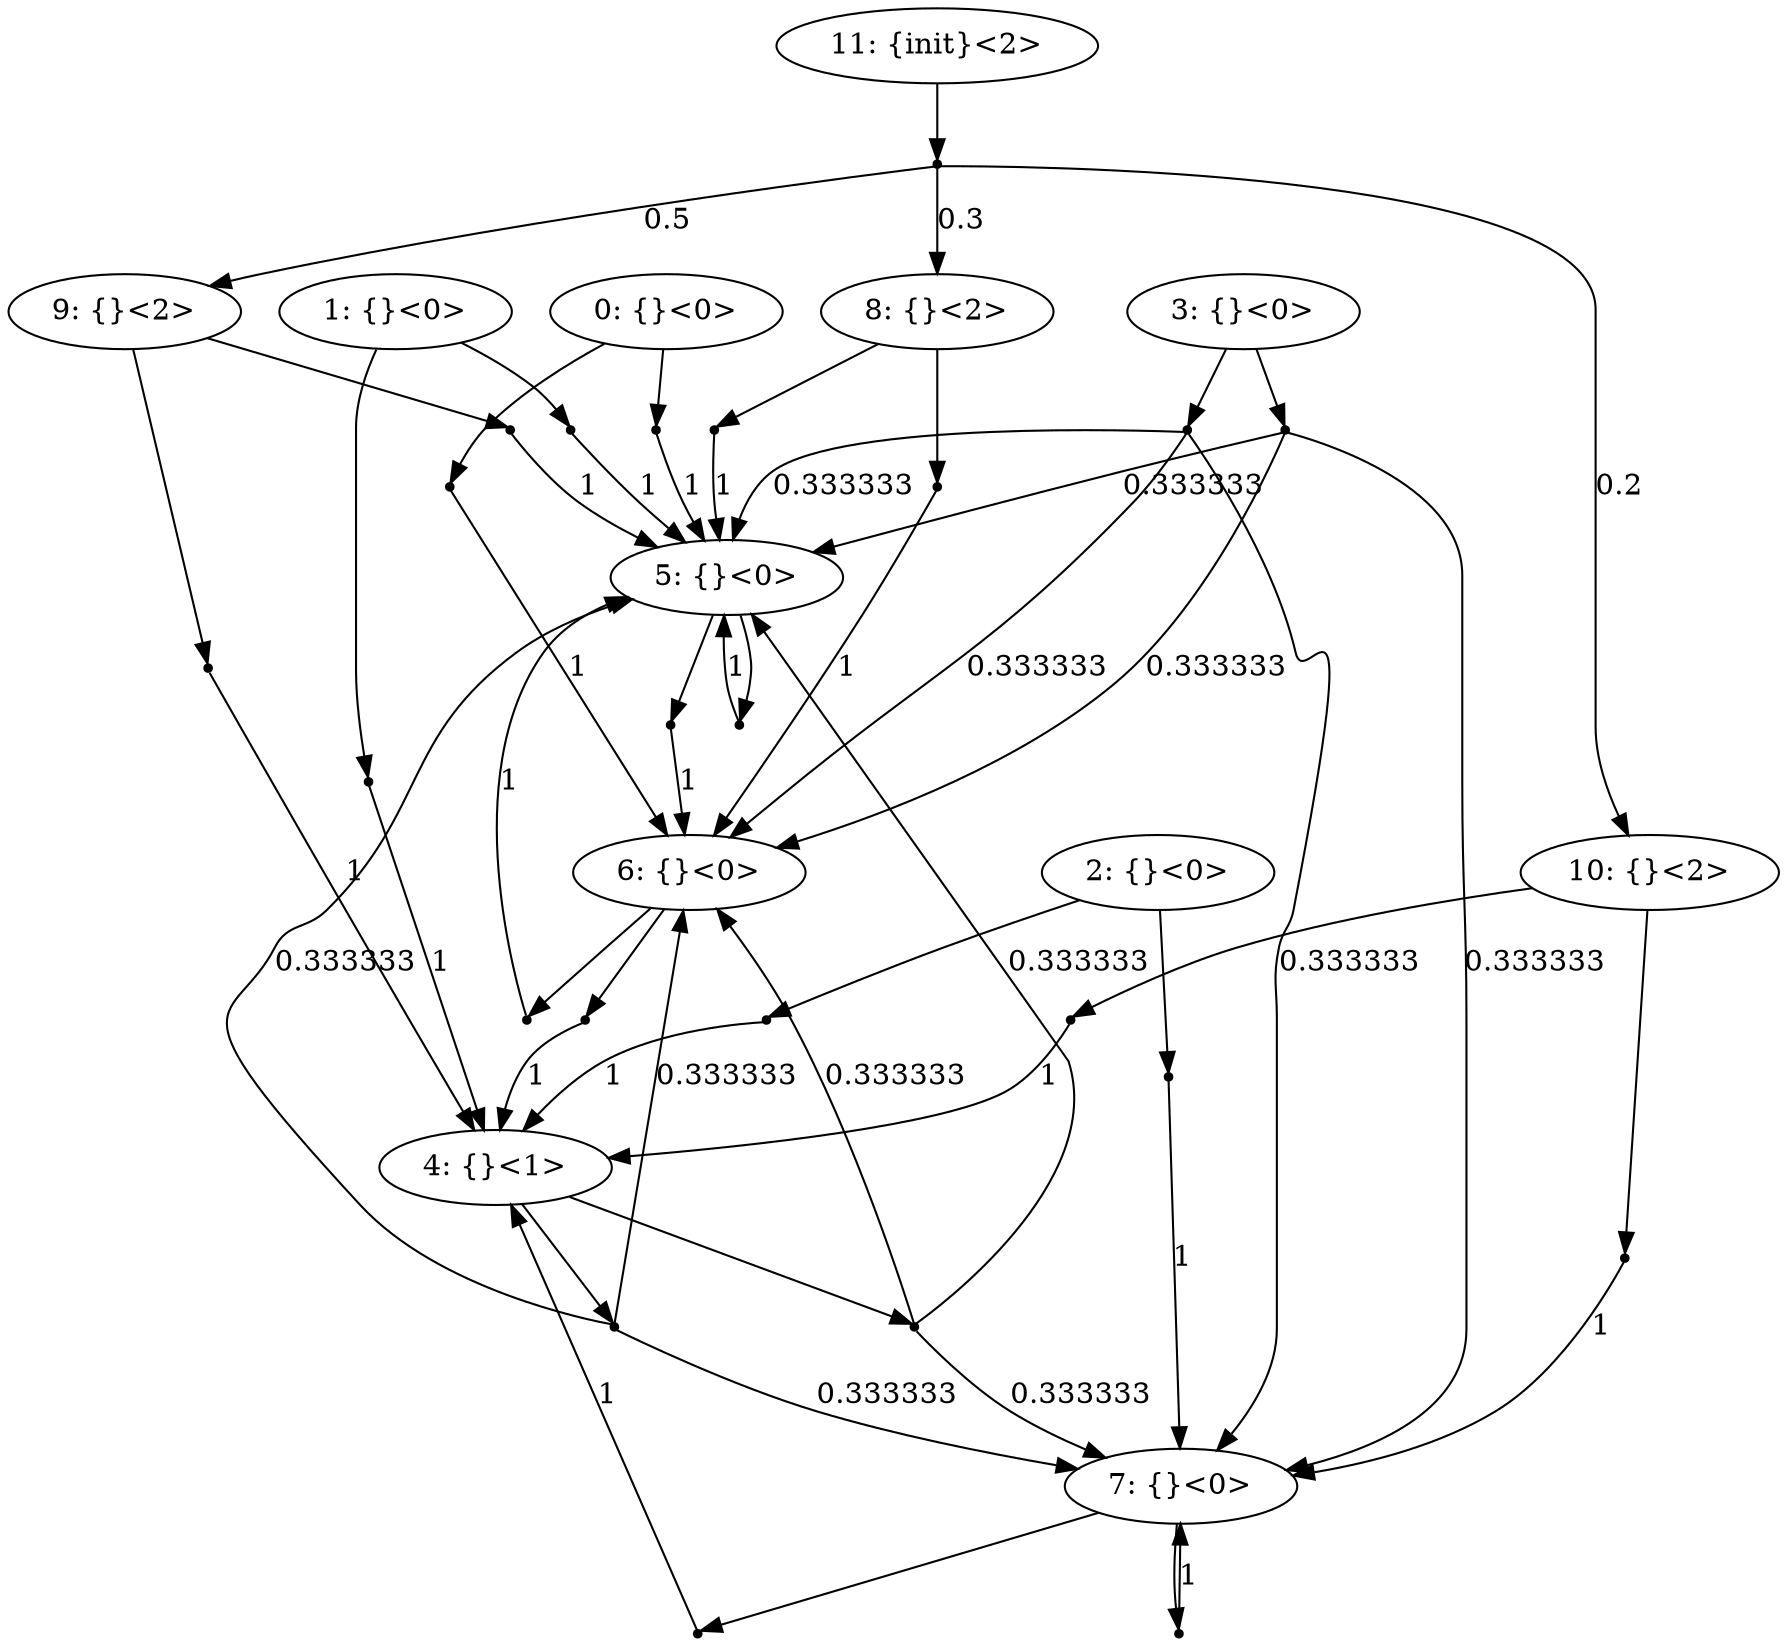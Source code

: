 digraph model {
	0 [ label = "0: {}<0>" ];
	1 [ label = "1: {}<0>" ];
	2 [ label = "2: {}<0>" ];
	3 [ label = "3: {}<0>" ];
	4 [ label = "4: {}<1>" ];
	5 [ label = "5: {}<0>" ];
	6 [ label = "6: {}<0>" ];
	7 [ label = "7: {}<0>" ];
	8 [ label = "8: {}<2>" ];
	9 [ label = "9: {}<2>" ];
	10 [ label = "10: {}<2>" ];
	11 [ label = "11: {init}<2>" ];
	"0c0" [shape = "point"];
	0 -> "0c0";
	"0c0" -> 5 [ label= "1" ];
	"0c1" [shape = "point"];
	0 -> "0c1";
	"0c1" -> 6 [ label= "1" ];
	"1c0" [shape = "point"];
	1 -> "1c0";
	"1c0" -> 5 [ label= "1" ];
	"1c1" [shape = "point"];
	1 -> "1c1";
	"1c1" -> 4 [ label= "1" ];
	"2c0" [shape = "point"];
	2 -> "2c0";
	"2c0" -> 4 [ label= "1" ];
	"2c1" [shape = "point"];
	2 -> "2c1";
	"2c1" -> 7 [ label= "1" ];
	"3c0" [shape = "point"];
	3 -> "3c0";
	"3c0" -> 5 [ label= "0.333333" ];
	"3c0" -> 6 [ label= "0.333333" ];
	"3c0" -> 7 [ label= "0.333333" ];
	"3c1" [shape = "point"];
	3 -> "3c1";
	"3c1" -> 5 [ label= "0.333333" ];
	"3c1" -> 6 [ label= "0.333333" ];
	"3c1" -> 7 [ label= "0.333333" ];
	"4c0" [shape = "point"];
	4 -> "4c0";
	"4c0" -> 5 [ label= "0.333333" ];
	"4c0" -> 6 [ label= "0.333333" ];
	"4c0" -> 7 [ label= "0.333333" ];
	"4c1" [shape = "point"];
	4 -> "4c1";
	"4c1" -> 5 [ label= "0.333333" ];
	"4c1" -> 6 [ label= "0.333333" ];
	"4c1" -> 7 [ label= "0.333333" ];
	"5c0" [shape = "point"];
	5 -> "5c0";
	"5c0" -> 5 [ label= "1" ];
	"5c1" [shape = "point"];
	5 -> "5c1";
	"5c1" -> 6 [ label= "1" ];
	"6c0" [shape = "point"];
	6 -> "6c0";
	"6c0" -> 5 [ label= "1" ];
	"6c1" [shape = "point"];
	6 -> "6c1";
	"6c1" -> 4 [ label= "1" ];
	"7c0" [shape = "point"];
	7 -> "7c0";
	"7c0" -> 4 [ label= "1" ];
	"7c1" [shape = "point"];
	7 -> "7c1";
	"7c1" -> 7 [ label= "1" ];
	"8c0" [shape = "point"];
	8 -> "8c0";
	"8c0" -> 5 [ label= "1" ];
	"8c1" [shape = "point"];
	8 -> "8c1";
	"8c1" -> 6 [ label= "1" ];
	"9c0" [shape = "point"];
	9 -> "9c0";
	"9c0" -> 5 [ label= "1" ];
	"9c1" [shape = "point"];
	9 -> "9c1";
	"9c1" -> 4 [ label= "1" ];
	"10c0" [shape = "point"];
	10 -> "10c0";
	"10c0" -> 4 [ label= "1" ];
	"10c1" [shape = "point"];
	10 -> "10c1";
	"10c1" -> 7 [ label= "1" ];
	"11c0" [shape = "point"];
	11 -> "11c0";
	"11c0" -> 8 [ label= "0.3" ];
	"11c0" -> 9 [ label= "0.5" ];
	"11c0" -> 10 [ label= "0.2" ];
}
